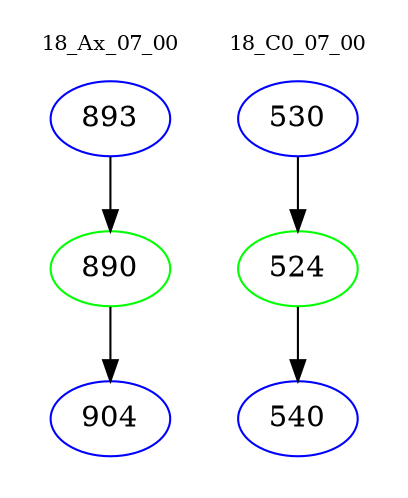 digraph{
subgraph cluster_0 {
color = white
label = "18_Ax_07_00";
fontsize=10;
T0_893 [label="893", color="blue"]
T0_893 -> T0_890 [color="black"]
T0_890 [label="890", color="green"]
T0_890 -> T0_904 [color="black"]
T0_904 [label="904", color="blue"]
}
subgraph cluster_1 {
color = white
label = "18_C0_07_00";
fontsize=10;
T1_530 [label="530", color="blue"]
T1_530 -> T1_524 [color="black"]
T1_524 [label="524", color="green"]
T1_524 -> T1_540 [color="black"]
T1_540 [label="540", color="blue"]
}
}
